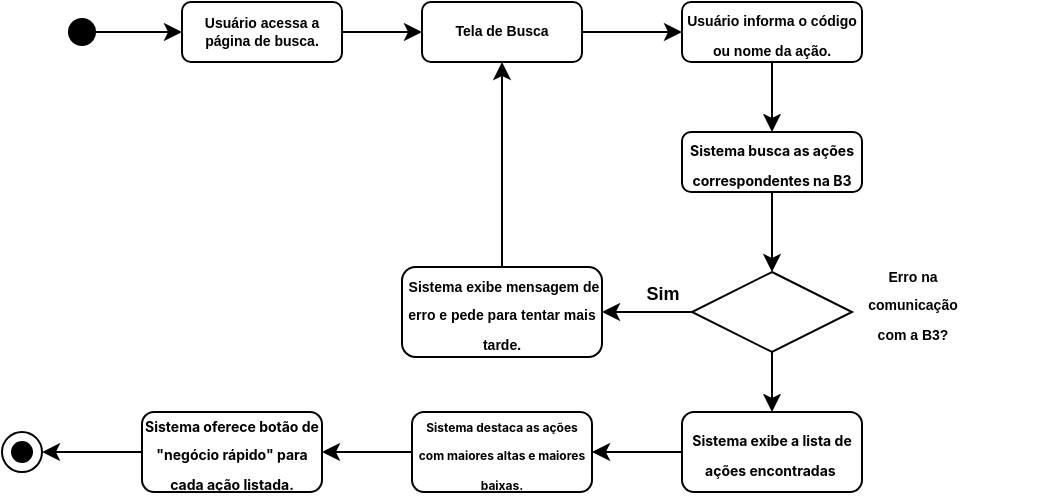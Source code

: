 <mxfile version="24.7.14">
  <diagram name="Page-1" id="MSqYXXy30V1sFn1s4_8o">
    <mxGraphModel dx="1050" dy="563" grid="1" gridSize="10" guides="1" tooltips="1" connect="1" arrows="1" fold="1" page="1" pageScale="1" pageWidth="827" pageHeight="1169" math="0" shadow="0">
      <root>
        <mxCell id="0" />
        <mxCell id="1" parent="0" />
        <mxCell id="zOK9kGsAJfB9ZcYWZ8Sq-1" value="" style="shape=waypoint;sketch=0;fillStyle=solid;size=6;pointerEvents=1;points=[];fillColor=none;resizable=0;rotatable=0;perimeter=centerPerimeter;snapToPoint=1;strokeWidth=5;" parent="1" vertex="1">
          <mxGeometry x="250" y="250" width="20" height="20" as="geometry" />
        </mxCell>
        <mxCell id="zOK9kGsAJfB9ZcYWZ8Sq-4" value="" style="endArrow=classic;html=1;rounded=0;exitX=0.933;exitY=0.6;exitDx=0;exitDy=0;exitPerimeter=0;" parent="1" source="zOK9kGsAJfB9ZcYWZ8Sq-1" target="zOK9kGsAJfB9ZcYWZ8Sq-5" edge="1">
          <mxGeometry width="50" height="50" relative="1" as="geometry">
            <mxPoint x="410" y="340" as="sourcePoint" />
            <mxPoint x="340" y="260" as="targetPoint" />
          </mxGeometry>
        </mxCell>
        <mxCell id="zOK9kGsAJfB9ZcYWZ8Sq-7" style="edgeStyle=orthogonalEdgeStyle;rounded=0;orthogonalLoop=1;jettySize=auto;html=1;entryX=0;entryY=0.5;entryDx=0;entryDy=0;" parent="1" source="zOK9kGsAJfB9ZcYWZ8Sq-5" target="zOK9kGsAJfB9ZcYWZ8Sq-6" edge="1">
          <mxGeometry relative="1" as="geometry" />
        </mxCell>
        <mxCell id="zOK9kGsAJfB9ZcYWZ8Sq-5" value="&lt;div style=&quot;font-size: 7px;&quot;&gt;&lt;div&gt;&lt;b&gt;Usuário acessa a página de busca.&lt;/b&gt;&lt;/div&gt;&lt;/div&gt;" style="rounded=1;whiteSpace=wrap;html=1;" parent="1" vertex="1">
          <mxGeometry x="310" y="245" width="80" height="30" as="geometry" />
        </mxCell>
        <mxCell id="zOK9kGsAJfB9ZcYWZ8Sq-9" style="edgeStyle=orthogonalEdgeStyle;rounded=0;orthogonalLoop=1;jettySize=auto;html=1;entryX=0;entryY=0.5;entryDx=0;entryDy=0;" parent="1" source="zOK9kGsAJfB9ZcYWZ8Sq-6" target="zOK9kGsAJfB9ZcYWZ8Sq-8" edge="1">
          <mxGeometry relative="1" as="geometry" />
        </mxCell>
        <mxCell id="zOK9kGsAJfB9ZcYWZ8Sq-6" value="&lt;div style=&quot;font-size: 7px;&quot;&gt;&lt;div&gt;&lt;b&gt;Tela de Busca&lt;/b&gt;&lt;/div&gt;&lt;/div&gt;" style="rounded=1;whiteSpace=wrap;html=1;" parent="1" vertex="1">
          <mxGeometry x="430" y="245" width="80" height="30" as="geometry" />
        </mxCell>
        <mxCell id="zOK9kGsAJfB9ZcYWZ8Sq-17" style="edgeStyle=orthogonalEdgeStyle;rounded=0;orthogonalLoop=1;jettySize=auto;html=1;entryX=0.5;entryY=0;entryDx=0;entryDy=0;" parent="1" source="zOK9kGsAJfB9ZcYWZ8Sq-8" target="zOK9kGsAJfB9ZcYWZ8Sq-16" edge="1">
          <mxGeometry relative="1" as="geometry" />
        </mxCell>
        <mxCell id="zOK9kGsAJfB9ZcYWZ8Sq-8" value="&lt;font style=&quot;font-size: 7px;&quot;&gt;&lt;b&gt;Usuário informa o código ou nome da ação.&lt;/b&gt;&lt;/font&gt;" style="rounded=1;whiteSpace=wrap;html=1;" parent="1" vertex="1">
          <mxGeometry x="560" y="245" width="90" height="30" as="geometry" />
        </mxCell>
        <mxCell id="zOK9kGsAJfB9ZcYWZ8Sq-14" value="&lt;font size=&quot;1&quot; style=&quot;&quot;&gt;&lt;b style=&quot;font-size: 9px;&quot;&gt;Sim&lt;/b&gt;&lt;/font&gt;" style="edgeStyle=orthogonalEdgeStyle;rounded=0;orthogonalLoop=1;jettySize=auto;html=1;entryX=1;entryY=0.5;entryDx=0;entryDy=0;" parent="1" source="zOK9kGsAJfB9ZcYWZ8Sq-10" target="zOK9kGsAJfB9ZcYWZ8Sq-12" edge="1">
          <mxGeometry x="-0.333" y="-10" relative="1" as="geometry">
            <mxPoint as="offset" />
          </mxGeometry>
        </mxCell>
        <mxCell id="zOK9kGsAJfB9ZcYWZ8Sq-20" style="edgeStyle=orthogonalEdgeStyle;rounded=0;orthogonalLoop=1;jettySize=auto;html=1;entryX=0.5;entryY=0;entryDx=0;entryDy=0;" parent="1" source="zOK9kGsAJfB9ZcYWZ8Sq-10" target="zOK9kGsAJfB9ZcYWZ8Sq-19" edge="1">
          <mxGeometry relative="1" as="geometry" />
        </mxCell>
        <mxCell id="zOK9kGsAJfB9ZcYWZ8Sq-10" value="" style="rhombus;whiteSpace=wrap;html=1;" parent="1" vertex="1">
          <mxGeometry x="565" y="380" width="80" height="40" as="geometry" />
        </mxCell>
        <mxCell id="zOK9kGsAJfB9ZcYWZ8Sq-13" style="edgeStyle=orthogonalEdgeStyle;rounded=0;orthogonalLoop=1;jettySize=auto;html=1;entryX=0.5;entryY=1;entryDx=0;entryDy=0;" parent="1" source="zOK9kGsAJfB9ZcYWZ8Sq-12" target="zOK9kGsAJfB9ZcYWZ8Sq-6" edge="1">
          <mxGeometry relative="1" as="geometry" />
        </mxCell>
        <mxCell id="zOK9kGsAJfB9ZcYWZ8Sq-12" value="&lt;font style=&quot;font-size: 7px;&quot;&gt;&lt;b&gt;&amp;nbsp;Sistema exibe mensagem de erro e pede para tentar mais tarde.&lt;/b&gt;&lt;/font&gt;" style="rounded=1;whiteSpace=wrap;html=1;" parent="1" vertex="1">
          <mxGeometry x="420" y="377.5" width="100" height="45" as="geometry" />
        </mxCell>
        <mxCell id="zOK9kGsAJfB9ZcYWZ8Sq-15" value="&lt;span style=&quot;font-size: 7px; text-wrap: wrap;&quot;&gt;&lt;b&gt;Erro na comunicação com a B3?&lt;/b&gt;&lt;/span&gt;" style="text;html=1;align=center;verticalAlign=middle;resizable=0;points=[];autosize=1;strokeColor=none;fillColor=none;" parent="1" vertex="1">
          <mxGeometry x="610" y="380" width="130" height="30" as="geometry" />
        </mxCell>
        <mxCell id="zOK9kGsAJfB9ZcYWZ8Sq-18" style="edgeStyle=orthogonalEdgeStyle;rounded=0;orthogonalLoop=1;jettySize=auto;html=1;entryX=0.5;entryY=0;entryDx=0;entryDy=0;" parent="1" source="zOK9kGsAJfB9ZcYWZ8Sq-16" target="zOK9kGsAJfB9ZcYWZ8Sq-10" edge="1">
          <mxGeometry relative="1" as="geometry" />
        </mxCell>
        <mxCell id="zOK9kGsAJfB9ZcYWZ8Sq-16" value="&lt;div style=&quot;&quot;&gt;&lt;span style=&quot;font-family: -apple-system, BlinkMacSystemFont, &amp;quot;Segoe UI&amp;quot;, &amp;quot;Noto Sans&amp;quot;, Helvetica, Arial, sans-serif, &amp;quot;Apple Color Emoji&amp;quot;, &amp;quot;Segoe UI Emoji&amp;quot;; text-align: start; font-size: 7px;&quot;&gt;&lt;b&gt;Sistema busca as ações correspondentes na B3&lt;/b&gt;&lt;/span&gt;&lt;br&gt;&lt;/div&gt;" style="rounded=1;whiteSpace=wrap;html=1;" parent="1" vertex="1">
          <mxGeometry x="560" y="310" width="90" height="30" as="geometry" />
        </mxCell>
        <mxCell id="zOK9kGsAJfB9ZcYWZ8Sq-27" style="edgeStyle=orthogonalEdgeStyle;rounded=0;orthogonalLoop=1;jettySize=auto;html=1;" parent="1" source="zOK9kGsAJfB9ZcYWZ8Sq-19" target="zOK9kGsAJfB9ZcYWZ8Sq-21" edge="1">
          <mxGeometry relative="1" as="geometry" />
        </mxCell>
        <mxCell id="zOK9kGsAJfB9ZcYWZ8Sq-19" value="&lt;div style=&quot;&quot;&gt;&lt;span style=&quot;font-family: -apple-system, BlinkMacSystemFont, &amp;quot;Segoe UI&amp;quot;, &amp;quot;Noto Sans&amp;quot;, Helvetica, Arial, sans-serif, &amp;quot;Apple Color Emoji&amp;quot;, &amp;quot;Segoe UI Emoji&amp;quot;;&quot;&gt;&lt;b style=&quot;&quot;&gt;&lt;font style=&quot;font-size: 7px;&quot;&gt;Sistema exibe a lista de ações encontradas&amp;nbsp;&lt;/font&gt;&lt;/b&gt;&lt;/span&gt;&lt;br&gt;&lt;/div&gt;" style="rounded=1;whiteSpace=wrap;html=1;" parent="1" vertex="1">
          <mxGeometry x="560" y="450" width="90" height="40" as="geometry" />
        </mxCell>
        <mxCell id="zOK9kGsAJfB9ZcYWZ8Sq-31" style="edgeStyle=orthogonalEdgeStyle;rounded=0;orthogonalLoop=1;jettySize=auto;html=1;entryX=1;entryY=0.5;entryDx=0;entryDy=0;" parent="1" source="zOK9kGsAJfB9ZcYWZ8Sq-21" target="zOK9kGsAJfB9ZcYWZ8Sq-22" edge="1">
          <mxGeometry relative="1" as="geometry" />
        </mxCell>
        <mxCell id="zOK9kGsAJfB9ZcYWZ8Sq-21" value="&lt;div style=&quot;&quot;&gt;&lt;font size=&quot;1&quot; face=&quot;-apple-system, BlinkMacSystemFont, Segoe UI, Noto Sans, Helvetica, Arial, sans-serif, Apple Color Emoji, Segoe UI Emoji&quot;&gt;&lt;b style=&quot;font-size: 6px;&quot;&gt;Sistema destaca as ações com maiores altas e maiores baixas.&lt;/b&gt;&lt;/font&gt;&lt;br&gt;&lt;/div&gt;" style="rounded=1;whiteSpace=wrap;html=1;" parent="1" vertex="1">
          <mxGeometry x="425" y="450" width="90" height="40" as="geometry" />
        </mxCell>
        <mxCell id="zOK9kGsAJfB9ZcYWZ8Sq-35" style="edgeStyle=orthogonalEdgeStyle;rounded=0;orthogonalLoop=1;jettySize=auto;html=1;entryX=1;entryY=0.5;entryDx=0;entryDy=0;" parent="1" source="zOK9kGsAJfB9ZcYWZ8Sq-22" target="zOK9kGsAJfB9ZcYWZ8Sq-33" edge="1">
          <mxGeometry relative="1" as="geometry" />
        </mxCell>
        <mxCell id="zOK9kGsAJfB9ZcYWZ8Sq-22" value="&lt;div style=&quot;&quot;&gt;&lt;span style=&quot;font-family: -apple-system, BlinkMacSystemFont, &amp;quot;Segoe UI&amp;quot;, &amp;quot;Noto Sans&amp;quot;, Helvetica, Arial, sans-serif, &amp;quot;Apple Color Emoji&amp;quot;, &amp;quot;Segoe UI Emoji&amp;quot;; text-align: start; font-size: 7px;&quot;&gt;&lt;b style=&quot;&quot;&gt;Sistema oferece botão de &quot;negócio rápido&quot; para cada ação listada.&lt;/b&gt;&lt;/span&gt;&lt;br&gt;&lt;/div&gt;" style="rounded=1;whiteSpace=wrap;html=1;" parent="1" vertex="1">
          <mxGeometry x="290" y="450" width="90" height="40" as="geometry" />
        </mxCell>
        <mxCell id="zOK9kGsAJfB9ZcYWZ8Sq-32" style="edgeStyle=orthogonalEdgeStyle;rounded=0;orthogonalLoop=1;jettySize=auto;html=1;entryX=0.5;entryY=0;entryDx=0;entryDy=0;" parent="1" edge="1">
          <mxGeometry relative="1" as="geometry">
            <mxPoint x="230.026" y="459.99" as="sourcePoint" />
            <mxPoint x="230" y="479.99" as="targetPoint" />
          </mxGeometry>
        </mxCell>
        <mxCell id="zOK9kGsAJfB9ZcYWZ8Sq-33" value="" style="ellipse;whiteSpace=wrap;html=1;" parent="1" vertex="1">
          <mxGeometry x="220" y="460.02" width="20" height="20" as="geometry" />
        </mxCell>
        <mxCell id="zOK9kGsAJfB9ZcYWZ8Sq-34" value="" style="ellipse;whiteSpace=wrap;html=1;fillStyle=solid;fillColor=#000000;" parent="1" vertex="1">
          <mxGeometry x="225" y="465.02" width="10" height="10" as="geometry" />
        </mxCell>
      </root>
    </mxGraphModel>
  </diagram>
</mxfile>
